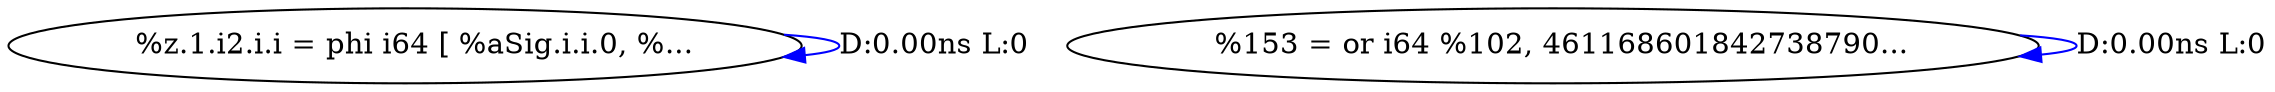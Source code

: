 digraph {
Node0x349a810[label="  %z.1.i2.i.i = phi i64 [ %aSig.i.i.0, %..."];
Node0x349a810 -> Node0x349a810[label="D:0.00ns L:0",color=blue];
Node0x349a8f0[label="  %153 = or i64 %102, 461168601842738790..."];
Node0x349a8f0 -> Node0x349a8f0[label="D:0.00ns L:0",color=blue];
}
